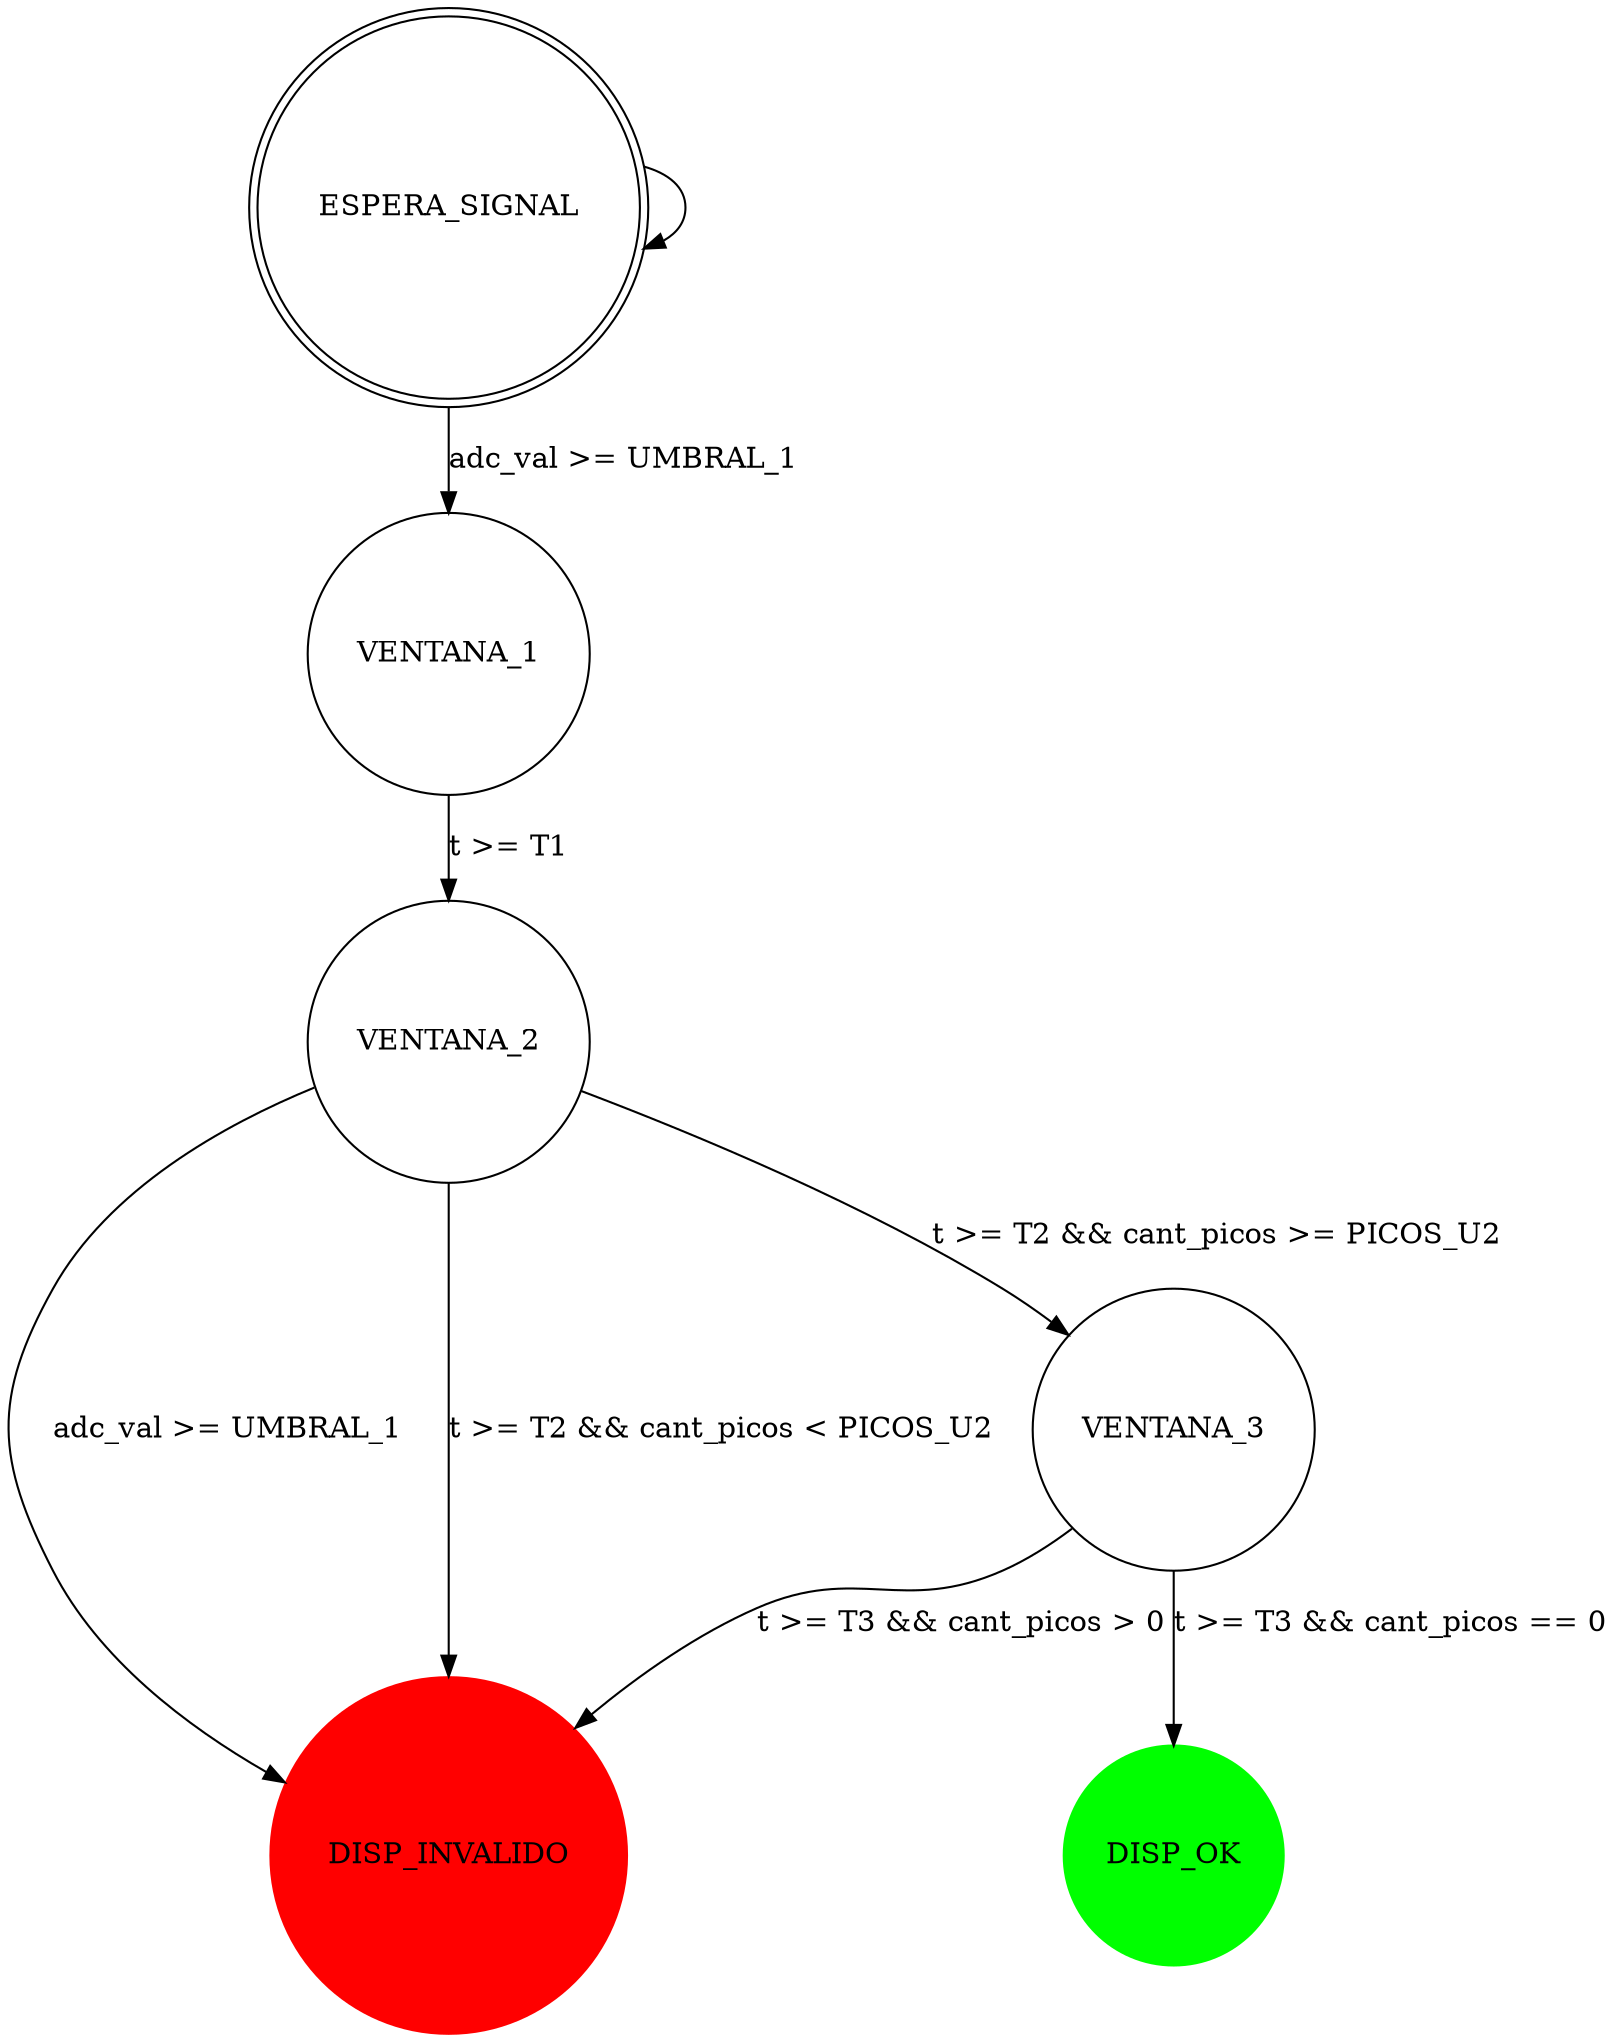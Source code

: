 digraph FSM
{
    ESPERA_SIGNAL [shape = doublecircle];
    node [ shape = circle ];
    DISP_OK [ color = green style=filled ];
    DISP_INVALIDO [ color = red style=filled ];
    ESPERA_SIGNAL -> ESPERA_SIGNAL;
    ESPERA_SIGNAL -> VENTANA_1  [ label = "adc_val >= UMBRAL_1" ];
    VENTANA_1 -> VENTANA_2 [ label = "t >= T1" ];
    VENTANA_2 -> DISP_INVALIDO [ label = "adc_val >= UMBRAL_1" ];
    VENTANA_2 -> VENTANA_3 [ label = "t >= T2 && cant_picos >= PICOS_U2" ];
    VENTANA_2 -> DISP_INVALIDO [ label = "t >= T2 && cant_picos < PICOS_U2" ];
    VENTANA_3 -> DISP_INVALIDO [ label = "t >= T3 && cant_picos > 0" ];
    VENTANA_3 -> DISP_OK [ label = "t >= T3 && cant_picos == 0" ];

}
